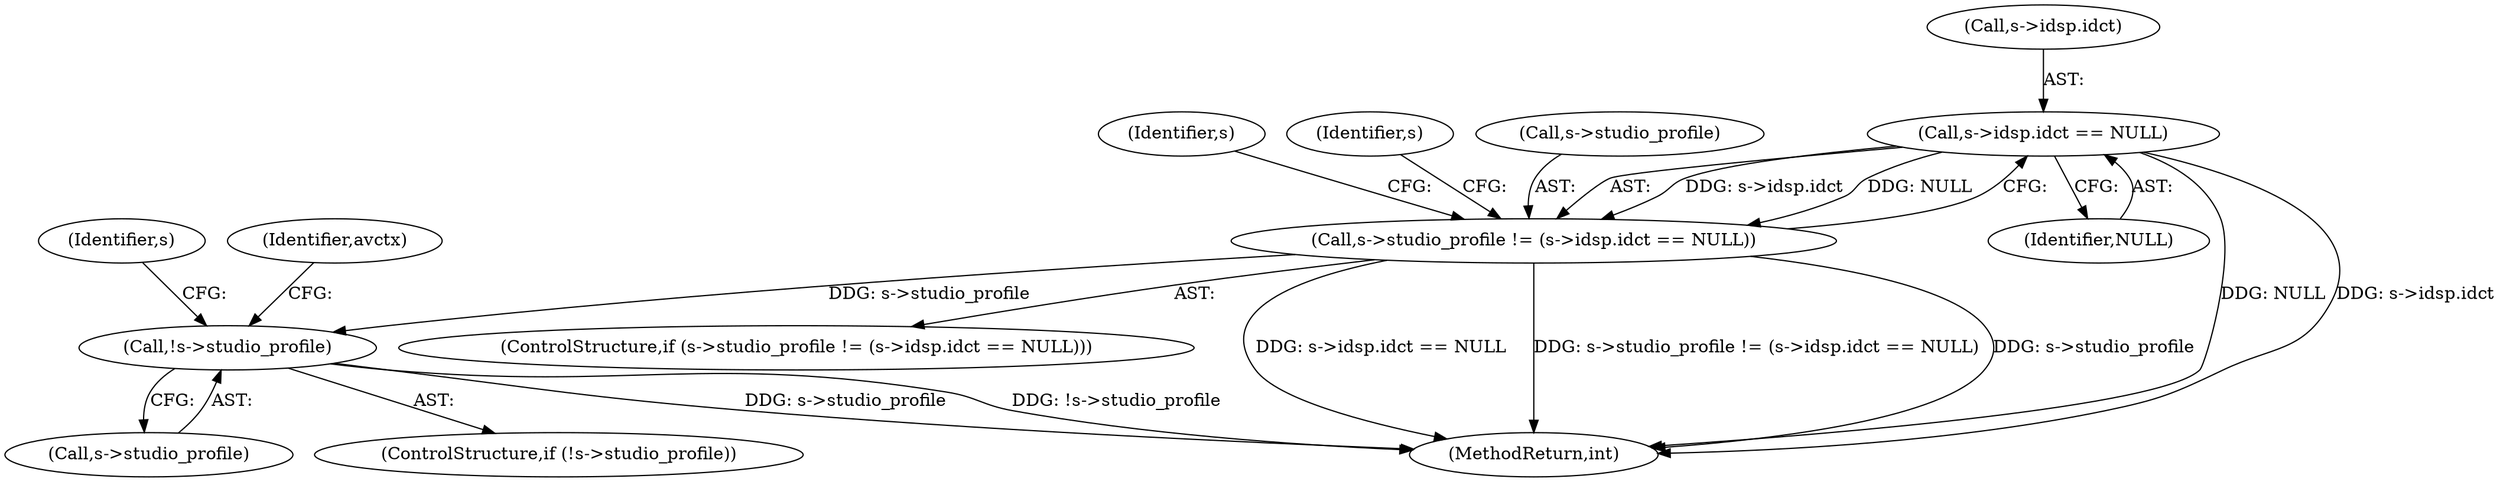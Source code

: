 digraph "0_FFmpeg_bd27a9364ca274ca97f1df6d984e88a0700fb235_0@pointer" {
"1000670" [label="(Call,s->idsp.idct == NULL)"];
"1000666" [label="(Call,s->studio_profile != (s->idsp.idct == NULL))"];
"1001184" [label="(Call,!s->studio_profile)"];
"1000670" [label="(Call,s->idsp.idct == NULL)"];
"1000671" [label="(Call,s->idsp.idct)"];
"1000676" [label="(Identifier,NULL)"];
"1000678" [label="(Identifier,s)"];
"1000665" [label="(ControlStructure,if (s->studio_profile != (s->idsp.idct == NULL)))"];
"1000683" [label="(Identifier,s)"];
"1000666" [label="(Call,s->studio_profile != (s->idsp.idct == NULL))"];
"1001191" [label="(Identifier,s)"];
"1001195" [label="(Identifier,avctx)"];
"1000667" [label="(Call,s->studio_profile)"];
"1001185" [label="(Call,s->studio_profile)"];
"1001474" [label="(MethodReturn,int)"];
"1001183" [label="(ControlStructure,if (!s->studio_profile))"];
"1001184" [label="(Call,!s->studio_profile)"];
"1000670" -> "1000666"  [label="AST: "];
"1000670" -> "1000676"  [label="CFG: "];
"1000671" -> "1000670"  [label="AST: "];
"1000676" -> "1000670"  [label="AST: "];
"1000666" -> "1000670"  [label="CFG: "];
"1000670" -> "1001474"  [label="DDG: NULL"];
"1000670" -> "1001474"  [label="DDG: s->idsp.idct"];
"1000670" -> "1000666"  [label="DDG: s->idsp.idct"];
"1000670" -> "1000666"  [label="DDG: NULL"];
"1000666" -> "1000665"  [label="AST: "];
"1000667" -> "1000666"  [label="AST: "];
"1000678" -> "1000666"  [label="CFG: "];
"1000683" -> "1000666"  [label="CFG: "];
"1000666" -> "1001474"  [label="DDG: s->idsp.idct == NULL"];
"1000666" -> "1001474"  [label="DDG: s->studio_profile != (s->idsp.idct == NULL)"];
"1000666" -> "1001474"  [label="DDG: s->studio_profile"];
"1000666" -> "1001184"  [label="DDG: s->studio_profile"];
"1001184" -> "1001183"  [label="AST: "];
"1001184" -> "1001185"  [label="CFG: "];
"1001185" -> "1001184"  [label="AST: "];
"1001191" -> "1001184"  [label="CFG: "];
"1001195" -> "1001184"  [label="CFG: "];
"1001184" -> "1001474"  [label="DDG: s->studio_profile"];
"1001184" -> "1001474"  [label="DDG: !s->studio_profile"];
}
